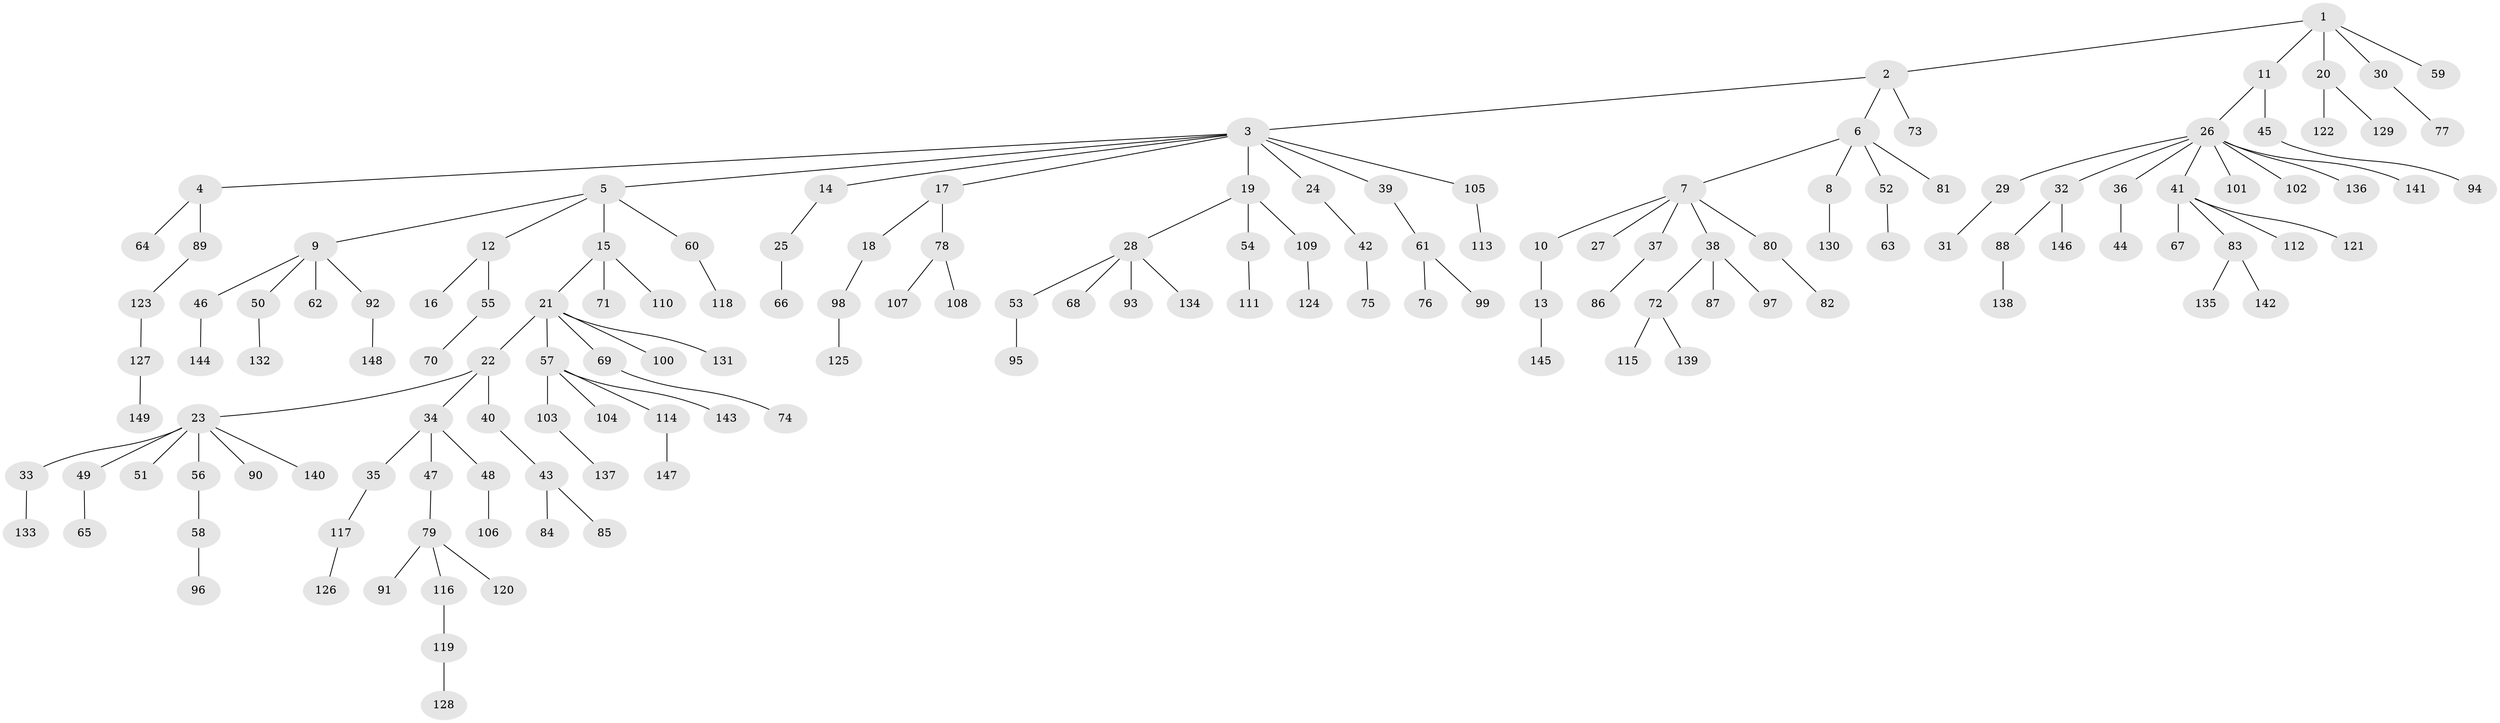 // coarse degree distribution, {5: 0.06666666666666667, 3: 0.0761904761904762, 9: 0.009523809523809525, 2: 0.22857142857142856, 4: 0.047619047619047616, 1: 0.5523809523809524, 6: 0.009523809523809525, 8: 0.009523809523809525}
// Generated by graph-tools (version 1.1) at 2025/51/03/04/25 22:51:33]
// undirected, 149 vertices, 148 edges
graph export_dot {
  node [color=gray90,style=filled];
  1;
  2;
  3;
  4;
  5;
  6;
  7;
  8;
  9;
  10;
  11;
  12;
  13;
  14;
  15;
  16;
  17;
  18;
  19;
  20;
  21;
  22;
  23;
  24;
  25;
  26;
  27;
  28;
  29;
  30;
  31;
  32;
  33;
  34;
  35;
  36;
  37;
  38;
  39;
  40;
  41;
  42;
  43;
  44;
  45;
  46;
  47;
  48;
  49;
  50;
  51;
  52;
  53;
  54;
  55;
  56;
  57;
  58;
  59;
  60;
  61;
  62;
  63;
  64;
  65;
  66;
  67;
  68;
  69;
  70;
  71;
  72;
  73;
  74;
  75;
  76;
  77;
  78;
  79;
  80;
  81;
  82;
  83;
  84;
  85;
  86;
  87;
  88;
  89;
  90;
  91;
  92;
  93;
  94;
  95;
  96;
  97;
  98;
  99;
  100;
  101;
  102;
  103;
  104;
  105;
  106;
  107;
  108;
  109;
  110;
  111;
  112;
  113;
  114;
  115;
  116;
  117;
  118;
  119;
  120;
  121;
  122;
  123;
  124;
  125;
  126;
  127;
  128;
  129;
  130;
  131;
  132;
  133;
  134;
  135;
  136;
  137;
  138;
  139;
  140;
  141;
  142;
  143;
  144;
  145;
  146;
  147;
  148;
  149;
  1 -- 2;
  1 -- 11;
  1 -- 20;
  1 -- 30;
  1 -- 59;
  2 -- 3;
  2 -- 6;
  2 -- 73;
  3 -- 4;
  3 -- 5;
  3 -- 14;
  3 -- 17;
  3 -- 19;
  3 -- 24;
  3 -- 39;
  3 -- 105;
  4 -- 64;
  4 -- 89;
  5 -- 9;
  5 -- 12;
  5 -- 15;
  5 -- 60;
  6 -- 7;
  6 -- 8;
  6 -- 52;
  6 -- 81;
  7 -- 10;
  7 -- 27;
  7 -- 37;
  7 -- 38;
  7 -- 80;
  8 -- 130;
  9 -- 46;
  9 -- 50;
  9 -- 62;
  9 -- 92;
  10 -- 13;
  11 -- 26;
  11 -- 45;
  12 -- 16;
  12 -- 55;
  13 -- 145;
  14 -- 25;
  15 -- 21;
  15 -- 71;
  15 -- 110;
  17 -- 18;
  17 -- 78;
  18 -- 98;
  19 -- 28;
  19 -- 54;
  19 -- 109;
  20 -- 122;
  20 -- 129;
  21 -- 22;
  21 -- 57;
  21 -- 69;
  21 -- 100;
  21 -- 131;
  22 -- 23;
  22 -- 34;
  22 -- 40;
  23 -- 33;
  23 -- 49;
  23 -- 51;
  23 -- 56;
  23 -- 90;
  23 -- 140;
  24 -- 42;
  25 -- 66;
  26 -- 29;
  26 -- 32;
  26 -- 36;
  26 -- 41;
  26 -- 101;
  26 -- 102;
  26 -- 136;
  26 -- 141;
  28 -- 53;
  28 -- 68;
  28 -- 93;
  28 -- 134;
  29 -- 31;
  30 -- 77;
  32 -- 88;
  32 -- 146;
  33 -- 133;
  34 -- 35;
  34 -- 47;
  34 -- 48;
  35 -- 117;
  36 -- 44;
  37 -- 86;
  38 -- 72;
  38 -- 87;
  38 -- 97;
  39 -- 61;
  40 -- 43;
  41 -- 67;
  41 -- 83;
  41 -- 112;
  41 -- 121;
  42 -- 75;
  43 -- 84;
  43 -- 85;
  45 -- 94;
  46 -- 144;
  47 -- 79;
  48 -- 106;
  49 -- 65;
  50 -- 132;
  52 -- 63;
  53 -- 95;
  54 -- 111;
  55 -- 70;
  56 -- 58;
  57 -- 103;
  57 -- 104;
  57 -- 114;
  57 -- 143;
  58 -- 96;
  60 -- 118;
  61 -- 76;
  61 -- 99;
  69 -- 74;
  72 -- 115;
  72 -- 139;
  78 -- 107;
  78 -- 108;
  79 -- 91;
  79 -- 116;
  79 -- 120;
  80 -- 82;
  83 -- 135;
  83 -- 142;
  88 -- 138;
  89 -- 123;
  92 -- 148;
  98 -- 125;
  103 -- 137;
  105 -- 113;
  109 -- 124;
  114 -- 147;
  116 -- 119;
  117 -- 126;
  119 -- 128;
  123 -- 127;
  127 -- 149;
}
